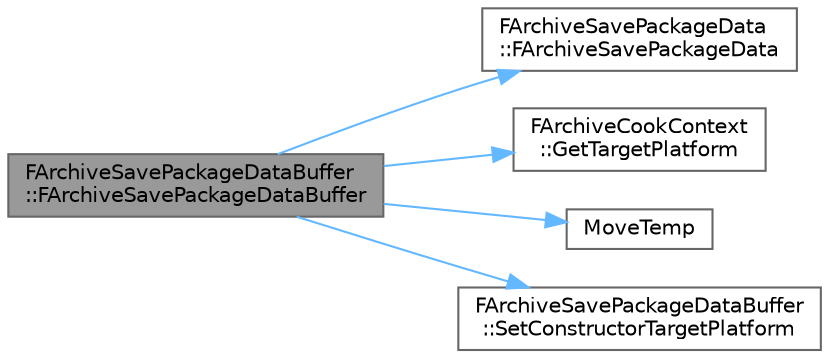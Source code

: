 digraph "FArchiveSavePackageDataBuffer::FArchiveSavePackageDataBuffer"
{
 // INTERACTIVE_SVG=YES
 // LATEX_PDF_SIZE
  bgcolor="transparent";
  edge [fontname=Helvetica,fontsize=10,labelfontname=Helvetica,labelfontsize=10];
  node [fontname=Helvetica,fontsize=10,shape=box,height=0.2,width=0.4];
  rankdir="LR";
  Node1 [id="Node000001",label="FArchiveSavePackageDataBuffer\l::FArchiveSavePackageDataBuffer",height=0.2,width=0.4,color="gray40", fillcolor="grey60", style="filled", fontcolor="black",tooltip=" "];
  Node1 -> Node2 [id="edge1_Node000001_Node000002",color="steelblue1",style="solid",tooltip=" "];
  Node2 [id="Node000002",label="FArchiveSavePackageData\l::FArchiveSavePackageData",height=0.2,width=0.4,color="grey40", fillcolor="white", style="filled",URL="$d6/d2e/structFArchiveSavePackageData.html#a346a9578f0acd94ec5633ed729cfda7a",tooltip=" "];
  Node1 -> Node3 [id="edge2_Node000001_Node000003",color="steelblue1",style="solid",tooltip=" "];
  Node3 [id="Node000003",label="FArchiveCookContext\l::GetTargetPlatform",height=0.2,width=0.4,color="grey40", fillcolor="white", style="filled",URL="$db/d63/structFArchiveCookContext.html#a28ed39cfbb9b82f080d1652cff1da80b",tooltip=" "];
  Node1 -> Node4 [id="edge3_Node000001_Node000004",color="steelblue1",style="solid",tooltip=" "];
  Node4 [id="Node000004",label="MoveTemp",height=0.2,width=0.4,color="grey40", fillcolor="white", style="filled",URL="$d4/d24/UnrealTemplate_8h.html#ad5e6c049aeb9c9115fec514ba581dbb6",tooltip="MoveTemp will cast a reference to an rvalue reference."];
  Node1 -> Node5 [id="edge4_Node000001_Node000005",color="steelblue1",style="solid",tooltip=" "];
  Node5 [id="Node000005",label="FArchiveSavePackageDataBuffer\l::SetConstructorTargetPlatform",height=0.2,width=0.4,color="grey40", fillcolor="white", style="filled",URL="$dd/dea/structFArchiveSavePackageDataBuffer.html#ae95758e04fa687dbd5f2a06a726add67",tooltip=" "];
}
